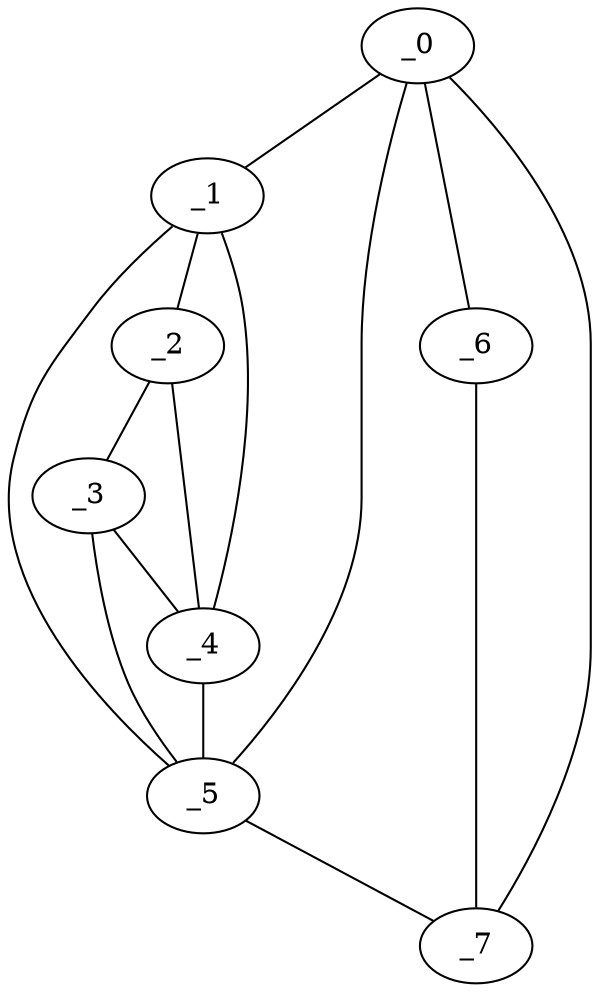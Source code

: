 graph "obj2__315.gxl" {
	_0	 [x=34,
		y=46];
	_1	 [x=40,
		y=11];
	_0 -- _1	 [valence=1];
	_5	 [x=55,
		y=7];
	_0 -- _5	 [valence=1];
	_6	 [x=64,
		y=66];
	_0 -- _6	 [valence=1];
	_7	 [x=66,
		y=62];
	_0 -- _7	 [valence=2];
	_2	 [x=41,
		y=8];
	_1 -- _2	 [valence=1];
	_4	 [x=51,
		y=5];
	_1 -- _4	 [valence=2];
	_1 -- _5	 [valence=2];
	_3	 [x=48,
		y=2];
	_2 -- _3	 [valence=1];
	_2 -- _4	 [valence=2];
	_3 -- _4	 [valence=1];
	_3 -- _5	 [valence=1];
	_4 -- _5	 [valence=1];
	_5 -- _7	 [valence=1];
	_6 -- _7	 [valence=1];
}
